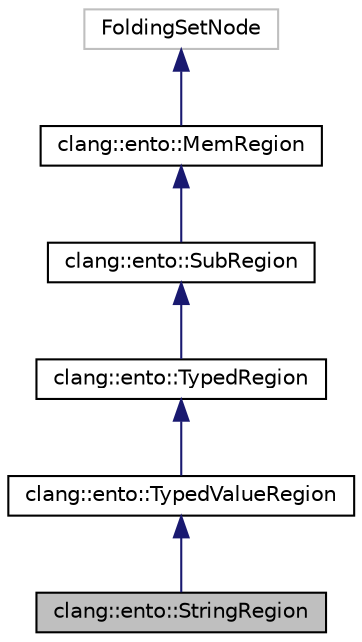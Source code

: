 digraph "clang::ento::StringRegion"
{
 // LATEX_PDF_SIZE
  bgcolor="transparent";
  edge [fontname="Helvetica",fontsize="10",labelfontname="Helvetica",labelfontsize="10"];
  node [fontname="Helvetica",fontsize="10",shape=record];
  Node1 [label="clang::ento::StringRegion",height=0.2,width=0.4,color="black", fillcolor="grey75", style="filled", fontcolor="black",tooltip="StringRegion - Region associated with a StringLiteral."];
  Node2 -> Node1 [dir="back",color="midnightblue",fontsize="10",style="solid",fontname="Helvetica"];
  Node2 [label="clang::ento::TypedValueRegion",height=0.2,width=0.4,color="black",URL="$classclang_1_1ento_1_1TypedValueRegion.html",tooltip="TypedValueRegion - An abstract class representing regions having a typed value."];
  Node3 -> Node2 [dir="back",color="midnightblue",fontsize="10",style="solid",fontname="Helvetica"];
  Node3 [label="clang::ento::TypedRegion",height=0.2,width=0.4,color="black",URL="$classclang_1_1ento_1_1TypedRegion.html",tooltip="TypedRegion - An abstract class representing regions that are typed."];
  Node4 -> Node3 [dir="back",color="midnightblue",fontsize="10",style="solid",fontname="Helvetica"];
  Node4 [label="clang::ento::SubRegion",height=0.2,width=0.4,color="black",URL="$classclang_1_1ento_1_1SubRegion.html",tooltip="SubRegion - A region that subsets another larger region."];
  Node5 -> Node4 [dir="back",color="midnightblue",fontsize="10",style="solid",fontname="Helvetica"];
  Node5 [label="clang::ento::MemRegion",height=0.2,width=0.4,color="black",URL="$classclang_1_1ento_1_1MemRegion.html",tooltip="MemRegion - The root abstract class for all memory regions."];
  Node6 -> Node5 [dir="back",color="midnightblue",fontsize="10",style="solid",fontname="Helvetica"];
  Node6 [label="FoldingSetNode",height=0.2,width=0.4,color="grey75",tooltip=" "];
}
